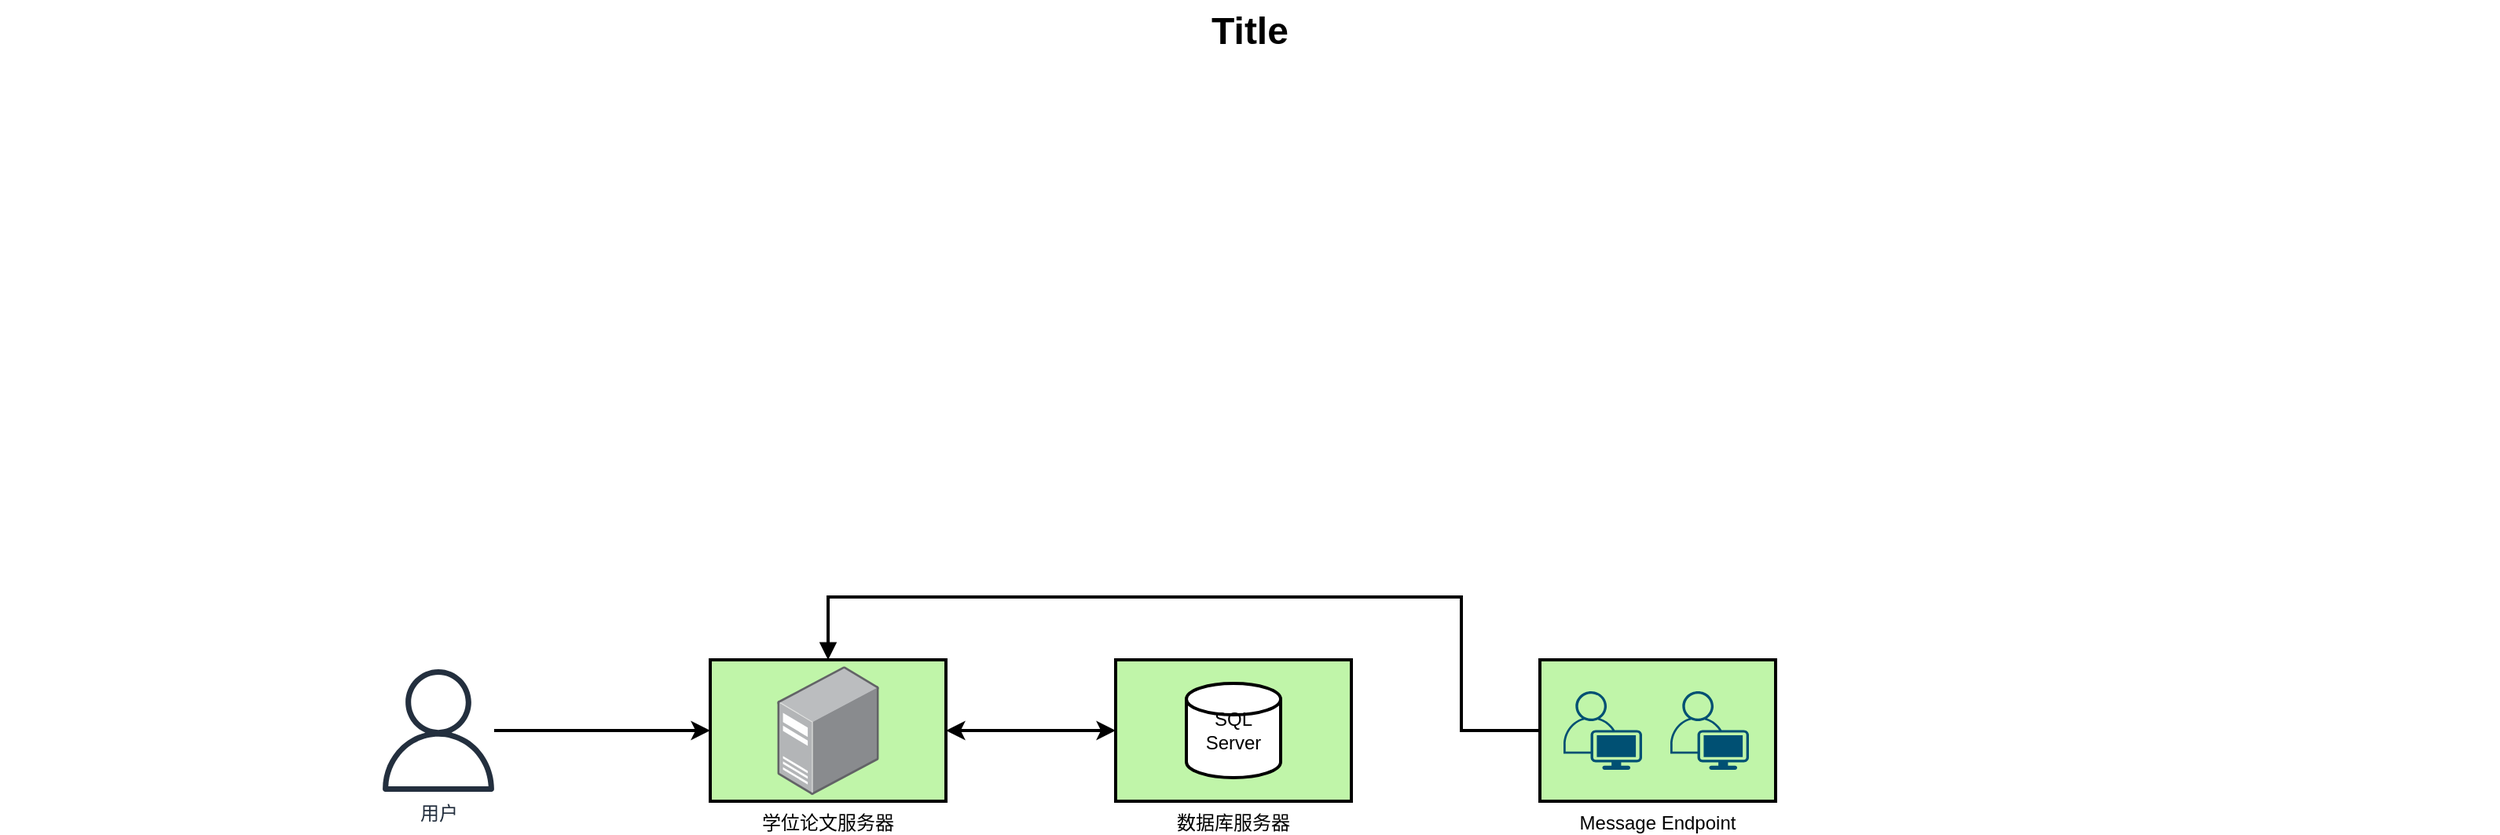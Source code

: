 <mxfile version="13.10.6" type="github">
  <diagram name="Page-1" id="74b105a0-9070-1c63-61bc-23e55f88626e">
    <mxGraphModel dx="2245" dy="1380" grid="1" gridSize="10" guides="1" tooltips="1" connect="1" arrows="1" fold="1" page="1" pageScale="1.5" pageWidth="1169" pageHeight="826" background="none" math="0" shadow="0">
      <root>
        <mxCell id="0" style=";html=1;" />
        <mxCell id="1" style=";html=1;" parent="0" />
        <mxCell id="az9H7xqMgQHj3aL3T-Eh-1" value="用户" style="outlineConnect=0;fontColor=#232F3E;gradientColor=none;fillColor=#232F3E;strokeColor=none;dashed=0;verticalLabelPosition=bottom;verticalAlign=top;align=center;html=1;fontSize=12;fontStyle=0;aspect=fixed;pointerEvents=1;shape=mxgraph.aws4.user;" vertex="1" parent="1">
          <mxGeometry x="320" y="466" width="78" height="78" as="geometry" />
        </mxCell>
        <mxCell id="10b056a9c633e61c-30" value="Title" style="text;strokeColor=none;fillColor=none;html=1;fontSize=24;fontStyle=1;verticalAlign=middle;align=center;" parent="1" vertex="1">
          <mxGeometry x="80" y="40" width="1590" height="40" as="geometry" />
        </mxCell>
        <mxCell id="az9H7xqMgQHj3aL3T-Eh-3" value="" style="endArrow=classic;html=1;strokeWidth=2;" edge="1" parent="1" source="az9H7xqMgQHj3aL3T-Eh-1" target="az9H7xqMgQHj3aL3T-Eh-11">
          <mxGeometry width="50" height="50" relative="1" as="geometry">
            <mxPoint x="550" y="520" as="sourcePoint" />
            <mxPoint x="630" y="505" as="targetPoint" />
          </mxGeometry>
        </mxCell>
        <mxCell id="az9H7xqMgQHj3aL3T-Eh-10" value="" style="group" vertex="1" connectable="0" parent="1">
          <mxGeometry x="790" y="460" width="150" height="90" as="geometry" />
        </mxCell>
        <mxCell id="az9H7xqMgQHj3aL3T-Eh-9" value="数据库服务器&#xa;" style="strokeWidth=2;dashed=0;align=center;fontSize=12;shape=rect;verticalLabelPosition=bottom;verticalAlign=top;fillColor=#c0f5a9" vertex="1" parent="az9H7xqMgQHj3aL3T-Eh-10">
          <mxGeometry width="150" height="90" as="geometry" />
        </mxCell>
        <mxCell id="az9H7xqMgQHj3aL3T-Eh-4" value="SQL Server" style="strokeWidth=2;html=1;shape=mxgraph.flowchart.database;whiteSpace=wrap;" vertex="1" parent="az9H7xqMgQHj3aL3T-Eh-10">
          <mxGeometry x="45" y="15" width="60" height="60" as="geometry" />
        </mxCell>
        <mxCell id="az9H7xqMgQHj3aL3T-Eh-13" value="" style="group" vertex="1" connectable="0" parent="1">
          <mxGeometry x="532" y="460" width="150" height="90" as="geometry" />
        </mxCell>
        <mxCell id="az9H7xqMgQHj3aL3T-Eh-11" value="学位论文服务器" style="strokeWidth=2;dashed=0;align=center;fontSize=12;shape=rect;verticalLabelPosition=bottom;verticalAlign=top;fillColor=#c0f5a9" vertex="1" parent="az9H7xqMgQHj3aL3T-Eh-13">
          <mxGeometry width="150" height="90" as="geometry" />
        </mxCell>
        <mxCell id="az9H7xqMgQHj3aL3T-Eh-12" value="" style="points=[];aspect=fixed;html=1;align=center;shadow=0;dashed=0;image;image=img/lib/allied_telesis/computer_and_terminals/Server_Desktop.svg;" vertex="1" parent="az9H7xqMgQHj3aL3T-Eh-13">
          <mxGeometry x="42.65" y="4" width="64.69" height="82" as="geometry" />
        </mxCell>
        <mxCell id="az9H7xqMgQHj3aL3T-Eh-14" value="" style="endArrow=classic;startArrow=classic;html=1;entryX=0;entryY=0.5;entryDx=0;entryDy=0;exitX=1;exitY=0.5;exitDx=0;exitDy=0;strokeWidth=2;" edge="1" parent="1" source="az9H7xqMgQHj3aL3T-Eh-11" target="az9H7xqMgQHj3aL3T-Eh-9">
          <mxGeometry width="50" height="50" relative="1" as="geometry">
            <mxPoint x="680" y="540" as="sourcePoint" />
            <mxPoint x="730" y="490" as="targetPoint" />
          </mxGeometry>
        </mxCell>
        <mxCell id="az9H7xqMgQHj3aL3T-Eh-21" value="" style="group" vertex="1" connectable="0" parent="1">
          <mxGeometry x="1060" y="460" width="150" height="90" as="geometry" />
        </mxCell>
        <mxCell id="az9H7xqMgQHj3aL3T-Eh-15" value="Message Endpoint" style="strokeWidth=2;dashed=0;align=center;fontSize=12;shape=rect;verticalLabelPosition=bottom;verticalAlign=top;fillColor=#c0f5a9" vertex="1" parent="az9H7xqMgQHj3aL3T-Eh-21">
          <mxGeometry width="150" height="90" as="geometry" />
        </mxCell>
        <mxCell id="az9H7xqMgQHj3aL3T-Eh-16" value="" style="points=[[0.35,0,0],[0.98,0.51,0],[1,0.71,0],[0.67,1,0],[0,0.795,0],[0,0.65,0]];verticalLabelPosition=bottom;html=1;verticalAlign=top;aspect=fixed;align=center;pointerEvents=1;shape=mxgraph.cisco19.user;fillColor=#005073;strokeColor=none;" vertex="1" parent="az9H7xqMgQHj3aL3T-Eh-21">
          <mxGeometry x="15" y="20" width="50" height="50" as="geometry" />
        </mxCell>
        <mxCell id="az9H7xqMgQHj3aL3T-Eh-17" value="" style="points=[[0.35,0,0],[0.98,0.51,0],[1,0.71,0],[0.67,1,0],[0,0.795,0],[0,0.65,0]];verticalLabelPosition=bottom;html=1;verticalAlign=top;aspect=fixed;align=center;pointerEvents=1;shape=mxgraph.cisco19.user;fillColor=#005073;strokeColor=none;" vertex="1" parent="az9H7xqMgQHj3aL3T-Eh-21">
          <mxGeometry x="83" y="20" width="50" height="50" as="geometry" />
        </mxCell>
        <mxCell id="az9H7xqMgQHj3aL3T-Eh-23" style="edgeStyle=orthogonalEdgeStyle;rounded=0;html=1;endArrow=block;endFill=1;jettySize=auto;orthogonalLoop=1;fontSize=12;strokeWidth=2;startArrow=none;startFill=0;exitX=0;exitY=0.5;exitDx=0;exitDy=0;entryX=0.5;entryY=0;entryDx=0;entryDy=0;" edge="1" parent="1" source="az9H7xqMgQHj3aL3T-Eh-15" target="az9H7xqMgQHj3aL3T-Eh-11">
          <mxGeometry relative="1" as="geometry">
            <Array as="points">
              <mxPoint x="1010" y="505" />
              <mxPoint x="1010" y="420" />
              <mxPoint x="607" y="420" />
            </Array>
            <mxPoint x="1667" y="145" as="sourcePoint" />
            <mxPoint x="407" y="220" as="targetPoint" />
          </mxGeometry>
        </mxCell>
      </root>
    </mxGraphModel>
  </diagram>
</mxfile>
